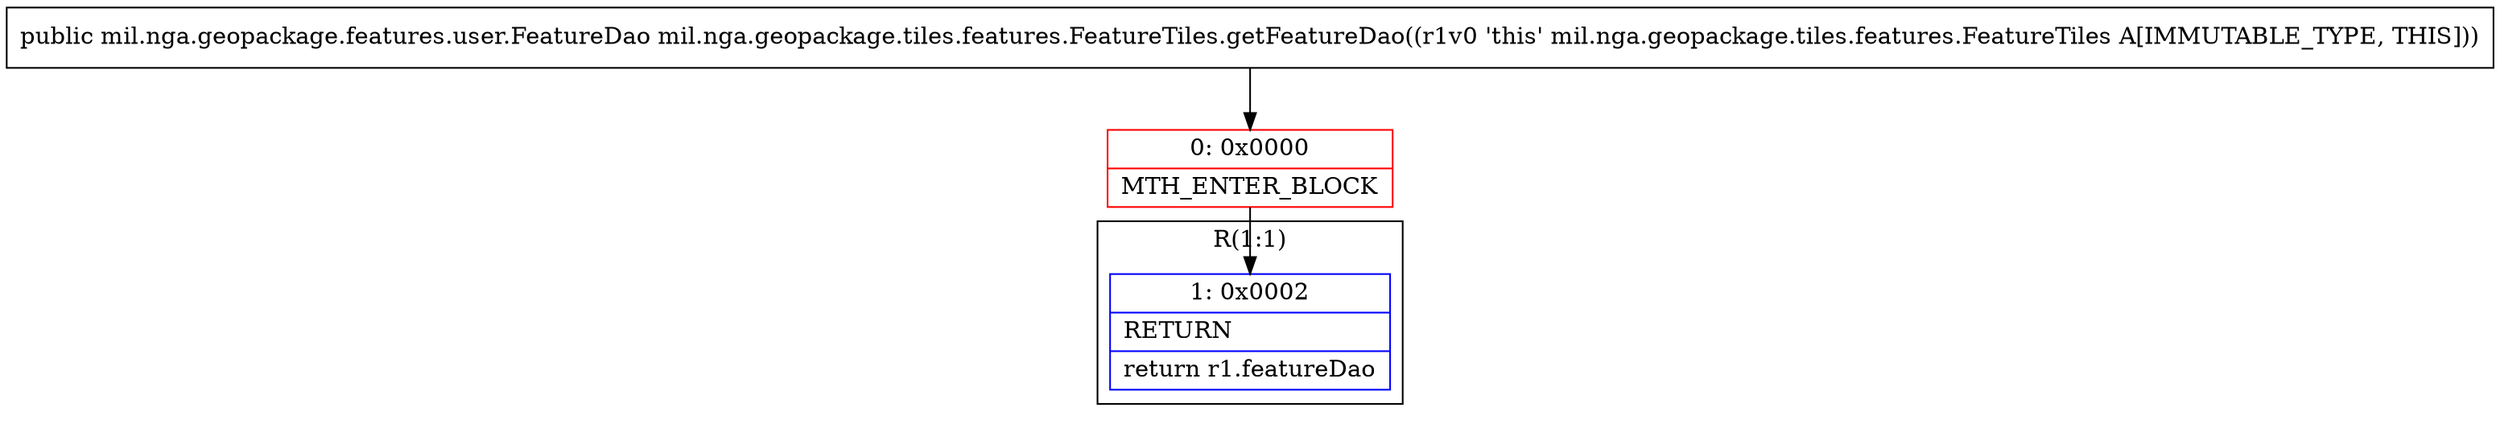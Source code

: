 digraph "CFG formil.nga.geopackage.tiles.features.FeatureTiles.getFeatureDao()Lmil\/nga\/geopackage\/features\/user\/FeatureDao;" {
subgraph cluster_Region_1491875400 {
label = "R(1:1)";
node [shape=record,color=blue];
Node_1 [shape=record,label="{1\:\ 0x0002|RETURN\l|return r1.featureDao\l}"];
}
Node_0 [shape=record,color=red,label="{0\:\ 0x0000|MTH_ENTER_BLOCK\l}"];
MethodNode[shape=record,label="{public mil.nga.geopackage.features.user.FeatureDao mil.nga.geopackage.tiles.features.FeatureTiles.getFeatureDao((r1v0 'this' mil.nga.geopackage.tiles.features.FeatureTiles A[IMMUTABLE_TYPE, THIS])) }"];
MethodNode -> Node_0;
Node_0 -> Node_1;
}

